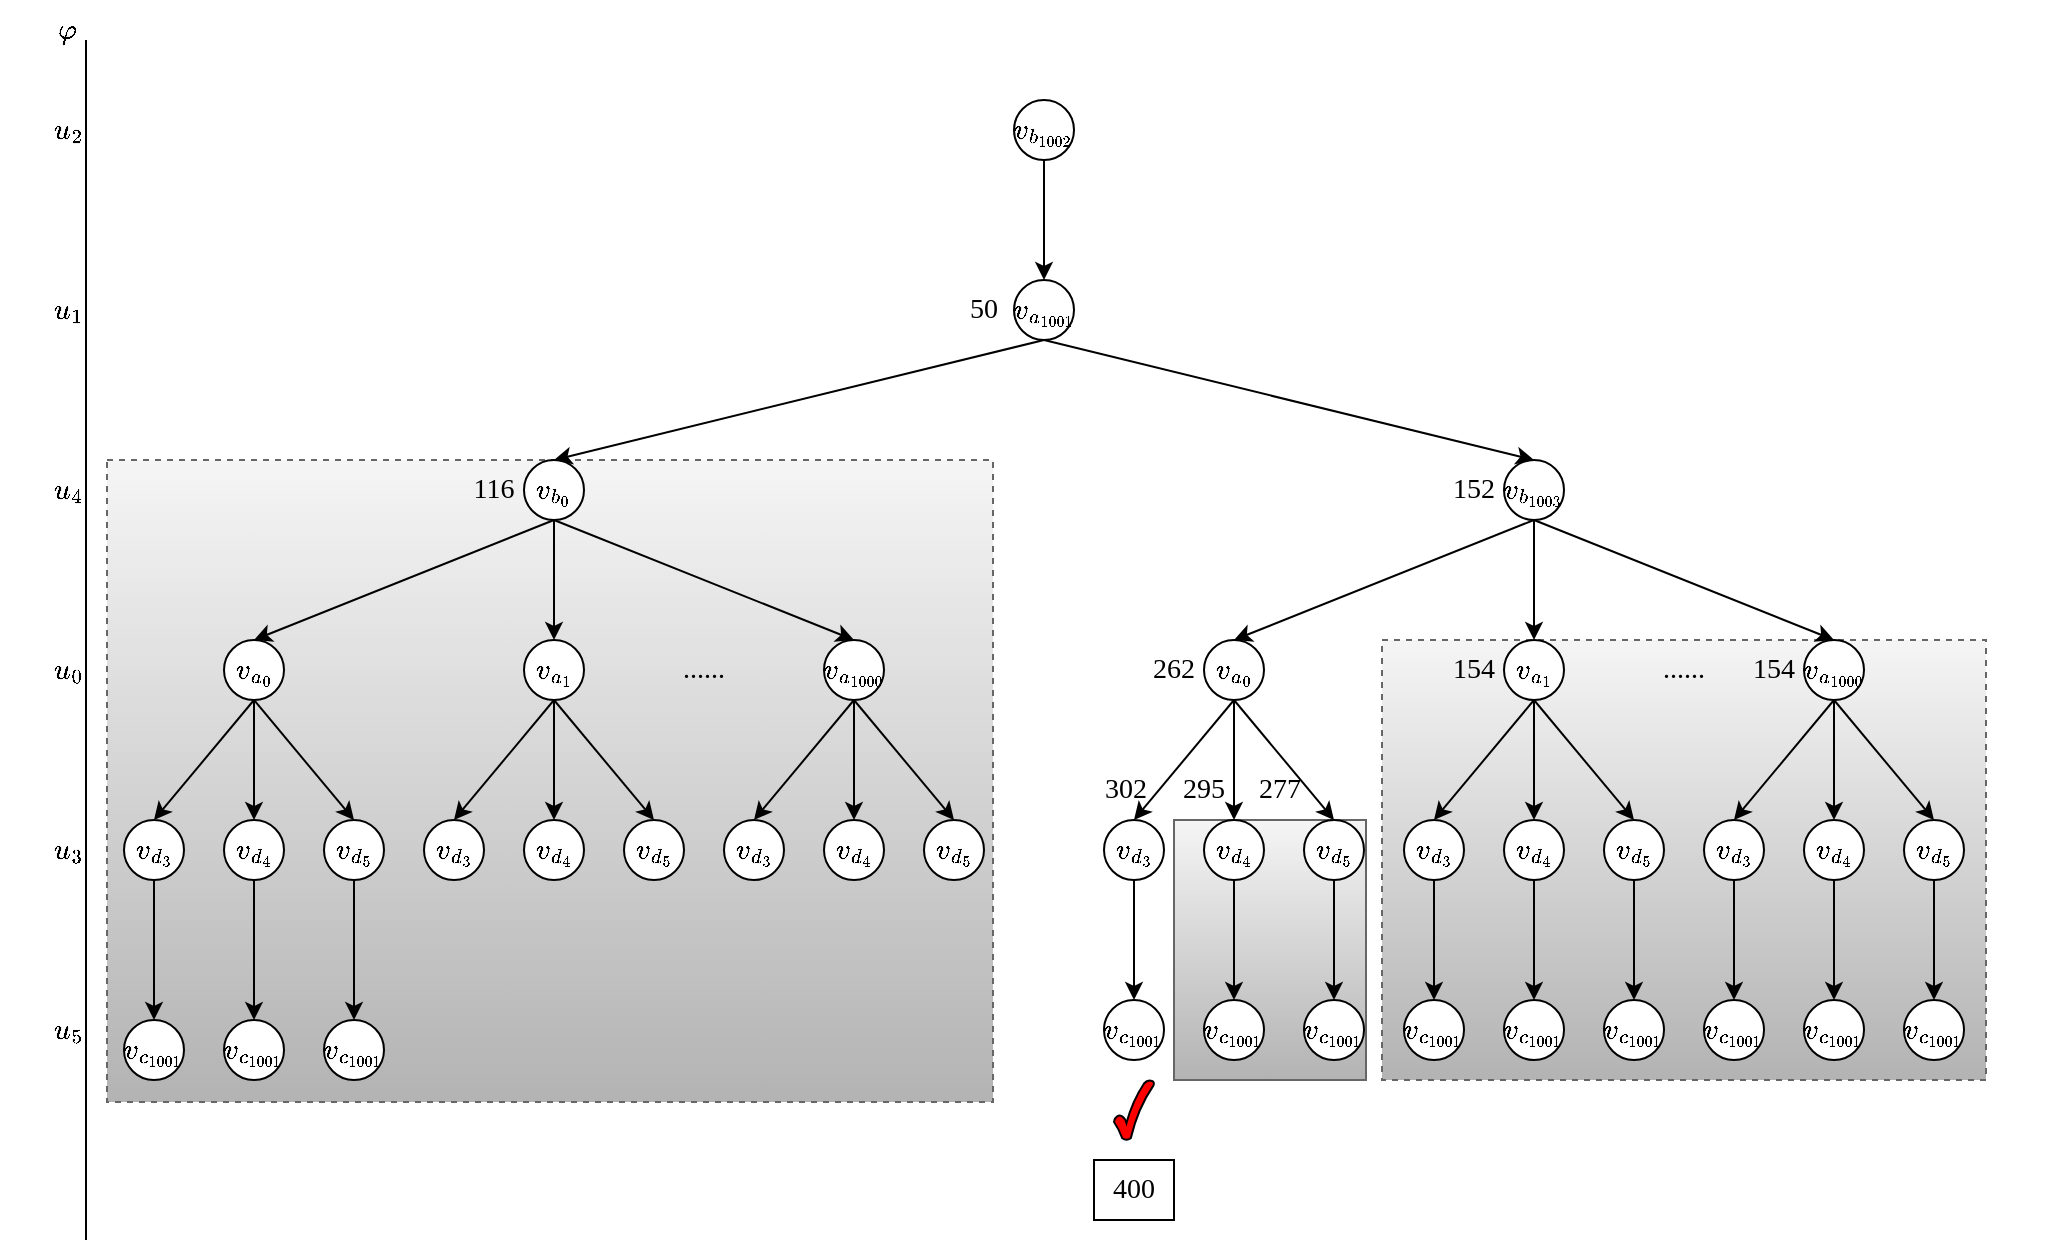 <mxfile version="22.0.8" type="github">
  <diagram name="第 1 页" id="nyxYOgfSc01XcUAoF-fX">
    <mxGraphModel dx="1434" dy="796" grid="1" gridSize="10" guides="1" tooltips="1" connect="1" arrows="1" fold="1" page="1" pageScale="1" pageWidth="1169" pageHeight="1654" math="1" shadow="0">
      <root>
        <mxCell id="0" />
        <mxCell id="1" parent="0" />
        <mxCell id="Z_uP93LeCC8FM1WrmhQd-248" value="" style="rounded=0;whiteSpace=wrap;html=1;fillColor=#f5f5f5;gradientColor=#b3b3b3;strokeColor=#666666;fontFamily=Times New Roman;fontSize=14;" parent="1" vertex="1">
          <mxGeometry x="584" y="1150" width="96" height="130" as="geometry" />
        </mxCell>
        <mxCell id="Z_uP93LeCC8FM1WrmhQd-246" value="" style="rounded=0;whiteSpace=wrap;html=1;fillColor=#f5f5f5;gradientColor=#b3b3b3;strokeColor=#666666;fontFamily=Times New Roman;fontSize=14;dashed=1;" parent="1" vertex="1">
          <mxGeometry x="50.5" y="970" width="443" height="321" as="geometry" />
        </mxCell>
        <mxCell id="Z_uP93LeCC8FM1WrmhQd-116" value="" style="rounded=0;whiteSpace=wrap;html=1;dashed=1;fillColor=#f5f5f5;strokeColor=#666666;gradientColor=#b3b3b3;fontFamily=Times New Roman;fontSize=14;" parent="1" vertex="1">
          <mxGeometry x="688" y="1060" width="302" height="220" as="geometry" />
        </mxCell>
        <mxCell id="Z_uP93LeCC8FM1WrmhQd-117" value="" style="endArrow=none;html=1;rounded=0;fontFamily=Times New Roman;fontSize=14;" parent="1" edge="1">
          <mxGeometry width="50" height="50" relative="1" as="geometry">
            <mxPoint x="40" y="1360" as="sourcePoint" />
            <mxPoint x="40" y="760" as="targetPoint" />
          </mxGeometry>
        </mxCell>
        <mxCell id="Z_uP93LeCC8FM1WrmhQd-118" value="$$\varphi$$" style="text;html=1;strokeColor=none;fillColor=none;align=center;verticalAlign=middle;whiteSpace=wrap;rounded=0;fontFamily=Times New Roman;fontSize=14;" parent="1" vertex="1">
          <mxGeometry x="1" y="740" width="60" height="30" as="geometry" />
        </mxCell>
        <mxCell id="Z_uP93LeCC8FM1WrmhQd-119" value="$$u_2$$" style="text;html=1;strokeColor=none;fillColor=none;align=center;verticalAlign=middle;whiteSpace=wrap;rounded=0;fontFamily=Times New Roman;fontSize=14;" parent="1" vertex="1">
          <mxGeometry x="1" y="790" width="60" height="30" as="geometry" />
        </mxCell>
        <mxCell id="Z_uP93LeCC8FM1WrmhQd-120" value="$$u_1$$" style="text;html=1;strokeColor=none;fillColor=none;align=center;verticalAlign=middle;whiteSpace=wrap;rounded=0;fontFamily=Times New Roman;fontSize=14;" parent="1" vertex="1">
          <mxGeometry x="1" y="880" width="60" height="30" as="geometry" />
        </mxCell>
        <mxCell id="Z_uP93LeCC8FM1WrmhQd-121" value="$$u_4$$" style="text;html=1;strokeColor=none;fillColor=none;align=center;verticalAlign=middle;whiteSpace=wrap;rounded=0;fontFamily=Times New Roman;fontSize=14;" parent="1" vertex="1">
          <mxGeometry x="1" y="970" width="60" height="30" as="geometry" />
        </mxCell>
        <mxCell id="Z_uP93LeCC8FM1WrmhQd-122" style="edgeStyle=none;shape=connector;rounded=0;orthogonalLoop=1;jettySize=auto;html=1;exitX=0.5;exitY=0;exitDx=0;exitDy=0;labelBackgroundColor=default;strokeColor=default;align=center;verticalAlign=middle;fontFamily=Times New Roman;fontSize=14;fontColor=default;endArrow=classic;" parent="1" edge="1">
          <mxGeometry relative="1" as="geometry">
            <mxPoint x="435.5" y="800" as="sourcePoint" />
            <mxPoint x="435.5" y="800" as="targetPoint" />
          </mxGeometry>
        </mxCell>
        <mxCell id="Z_uP93LeCC8FM1WrmhQd-123" style="edgeStyle=none;shape=connector;rounded=0;orthogonalLoop=1;jettySize=auto;html=1;exitX=0.5;exitY=1;exitDx=0;exitDy=0;entryX=0.5;entryY=0;entryDx=0;entryDy=0;labelBackgroundColor=default;strokeColor=default;align=center;verticalAlign=middle;fontFamily=Times New Roman;fontSize=14;fontColor=default;endArrow=classic;" parent="1" source="Z_uP93LeCC8FM1WrmhQd-124" target="Z_uP93LeCC8FM1WrmhQd-189" edge="1">
          <mxGeometry relative="1" as="geometry" />
        </mxCell>
        <mxCell id="Z_uP93LeCC8FM1WrmhQd-124" value="$$v_{b_{1002}}$$" style="ellipse;whiteSpace=wrap;html=1;aspect=fixed;fontFamily=Times New Roman;fontSize=14;fontColor=default;" parent="1" vertex="1">
          <mxGeometry x="504" y="790" width="30" height="30" as="geometry" />
        </mxCell>
        <mxCell id="Z_uP93LeCC8FM1WrmhQd-125" style="edgeStyle=none;shape=connector;rounded=0;orthogonalLoop=1;jettySize=auto;html=1;exitX=0.5;exitY=1;exitDx=0;exitDy=0;entryX=0.5;entryY=0;entryDx=0;entryDy=0;labelBackgroundColor=default;strokeColor=default;align=center;verticalAlign=middle;fontFamily=Times New Roman;fontSize=14;fontColor=default;endArrow=classic;" parent="1" source="Z_uP93LeCC8FM1WrmhQd-128" target="Z_uP93LeCC8FM1WrmhQd-132" edge="1">
          <mxGeometry relative="1" as="geometry" />
        </mxCell>
        <mxCell id="Z_uP93LeCC8FM1WrmhQd-126" style="edgeStyle=none;shape=connector;rounded=0;orthogonalLoop=1;jettySize=auto;html=1;exitX=0.5;exitY=1;exitDx=0;exitDy=0;labelBackgroundColor=default;strokeColor=default;align=center;verticalAlign=middle;fontFamily=Times New Roman;fontSize=14;fontColor=default;endArrow=classic;" parent="1" source="Z_uP93LeCC8FM1WrmhQd-128" target="Z_uP93LeCC8FM1WrmhQd-136" edge="1">
          <mxGeometry relative="1" as="geometry" />
        </mxCell>
        <mxCell id="Z_uP93LeCC8FM1WrmhQd-127" style="edgeStyle=none;shape=connector;rounded=0;orthogonalLoop=1;jettySize=auto;html=1;exitX=0.5;exitY=1;exitDx=0;exitDy=0;entryX=0.5;entryY=0;entryDx=0;entryDy=0;labelBackgroundColor=default;strokeColor=default;align=center;verticalAlign=middle;fontFamily=Times New Roman;fontSize=14;fontColor=default;endArrow=classic;" parent="1" source="Z_uP93LeCC8FM1WrmhQd-128" target="Z_uP93LeCC8FM1WrmhQd-170" edge="1">
          <mxGeometry relative="1" as="geometry" />
        </mxCell>
        <mxCell id="Z_uP93LeCC8FM1WrmhQd-128" value="$$v_{b_{0}}$$" style="ellipse;whiteSpace=wrap;html=1;aspect=fixed;fontFamily=Times New Roman;fontSize=14;fontColor=default;" parent="1" vertex="1">
          <mxGeometry x="259" y="970" width="30" height="30" as="geometry" />
        </mxCell>
        <mxCell id="Z_uP93LeCC8FM1WrmhQd-129" style="edgeStyle=none;shape=connector;rounded=0;orthogonalLoop=1;jettySize=auto;html=1;exitX=0.5;exitY=1;exitDx=0;exitDy=0;entryX=0.5;entryY=0;entryDx=0;entryDy=0;labelBackgroundColor=default;strokeColor=default;align=center;verticalAlign=middle;fontFamily=Times New Roman;fontSize=14;fontColor=default;endArrow=classic;" parent="1" source="Z_uP93LeCC8FM1WrmhQd-132" target="Z_uP93LeCC8FM1WrmhQd-138" edge="1">
          <mxGeometry relative="1" as="geometry" />
        </mxCell>
        <mxCell id="Z_uP93LeCC8FM1WrmhQd-130" style="edgeStyle=none;shape=connector;rounded=0;orthogonalLoop=1;jettySize=auto;html=1;exitX=0.5;exitY=1;exitDx=0;exitDy=0;entryX=0.5;entryY=0;entryDx=0;entryDy=0;labelBackgroundColor=default;strokeColor=default;align=center;verticalAlign=middle;fontFamily=Times New Roman;fontSize=14;fontColor=default;endArrow=classic;" parent="1" source="Z_uP93LeCC8FM1WrmhQd-132" target="Z_uP93LeCC8FM1WrmhQd-140" edge="1">
          <mxGeometry relative="1" as="geometry" />
        </mxCell>
        <mxCell id="Z_uP93LeCC8FM1WrmhQd-131" style="edgeStyle=none;shape=connector;rounded=0;orthogonalLoop=1;jettySize=auto;html=1;exitX=0.5;exitY=1;exitDx=0;exitDy=0;entryX=0.5;entryY=0;entryDx=0;entryDy=0;labelBackgroundColor=default;strokeColor=default;align=center;verticalAlign=middle;fontFamily=Times New Roman;fontSize=14;fontColor=default;endArrow=classic;" parent="1" source="Z_uP93LeCC8FM1WrmhQd-132" target="Z_uP93LeCC8FM1WrmhQd-142" edge="1">
          <mxGeometry relative="1" as="geometry" />
        </mxCell>
        <mxCell id="Z_uP93LeCC8FM1WrmhQd-132" value="$$v_{a_{0}}$$" style="ellipse;whiteSpace=wrap;html=1;aspect=fixed;fontFamily=Times New Roman;fontSize=14;fontColor=default;" parent="1" vertex="1">
          <mxGeometry x="109" y="1060" width="30" height="30" as="geometry" />
        </mxCell>
        <mxCell id="Z_uP93LeCC8FM1WrmhQd-133" style="edgeStyle=none;shape=connector;rounded=0;orthogonalLoop=1;jettySize=auto;html=1;exitX=0.5;exitY=1;exitDx=0;exitDy=0;entryX=0.5;entryY=0;entryDx=0;entryDy=0;labelBackgroundColor=default;strokeColor=default;align=center;verticalAlign=middle;fontFamily=Times New Roman;fontSize=14;fontColor=default;endArrow=classic;" parent="1" source="Z_uP93LeCC8FM1WrmhQd-136" target="Z_uP93LeCC8FM1WrmhQd-143" edge="1">
          <mxGeometry relative="1" as="geometry" />
        </mxCell>
        <mxCell id="Z_uP93LeCC8FM1WrmhQd-134" style="edgeStyle=none;shape=connector;rounded=0;orthogonalLoop=1;jettySize=auto;html=1;exitX=0.5;exitY=1;exitDx=0;exitDy=0;entryX=0.5;entryY=0;entryDx=0;entryDy=0;labelBackgroundColor=default;strokeColor=default;align=center;verticalAlign=middle;fontFamily=Times New Roman;fontSize=14;fontColor=default;endArrow=classic;" parent="1" source="Z_uP93LeCC8FM1WrmhQd-136" target="Z_uP93LeCC8FM1WrmhQd-144" edge="1">
          <mxGeometry relative="1" as="geometry" />
        </mxCell>
        <mxCell id="Z_uP93LeCC8FM1WrmhQd-135" style="edgeStyle=none;shape=connector;rounded=0;orthogonalLoop=1;jettySize=auto;html=1;exitX=0.5;exitY=1;exitDx=0;exitDy=0;entryX=0.5;entryY=0;entryDx=0;entryDy=0;labelBackgroundColor=default;strokeColor=default;align=center;verticalAlign=middle;fontFamily=Times New Roman;fontSize=14;fontColor=default;endArrow=classic;" parent="1" source="Z_uP93LeCC8FM1WrmhQd-136" target="Z_uP93LeCC8FM1WrmhQd-145" edge="1">
          <mxGeometry relative="1" as="geometry" />
        </mxCell>
        <mxCell id="Z_uP93LeCC8FM1WrmhQd-136" value="$$v_{a_{1}}$$" style="ellipse;whiteSpace=wrap;html=1;aspect=fixed;fontFamily=Times New Roman;fontSize=14;fontColor=default;" parent="1" vertex="1">
          <mxGeometry x="259" y="1060" width="30" height="30" as="geometry" />
        </mxCell>
        <mxCell id="Z_uP93LeCC8FM1WrmhQd-137" style="edgeStyle=orthogonalEdgeStyle;rounded=0;orthogonalLoop=1;jettySize=auto;html=1;exitX=0.5;exitY=1;exitDx=0;exitDy=0;entryX=0.5;entryY=0;entryDx=0;entryDy=0;fontFamily=Times New Roman;fontSize=14;" parent="1" source="Z_uP93LeCC8FM1WrmhQd-138" target="Z_uP93LeCC8FM1WrmhQd-234" edge="1">
          <mxGeometry relative="1" as="geometry" />
        </mxCell>
        <mxCell id="Z_uP93LeCC8FM1WrmhQd-138" value="$$v_{d_{3}}$$" style="ellipse;whiteSpace=wrap;html=1;aspect=fixed;fontFamily=Times New Roman;fontSize=14;fontColor=default;" parent="1" vertex="1">
          <mxGeometry x="59" y="1150" width="30" height="30" as="geometry" />
        </mxCell>
        <mxCell id="Z_uP93LeCC8FM1WrmhQd-139" style="edgeStyle=orthogonalEdgeStyle;rounded=0;orthogonalLoop=1;jettySize=auto;html=1;exitX=0.5;exitY=1;exitDx=0;exitDy=0;entryX=0.5;entryY=0;entryDx=0;entryDy=0;fontFamily=Times New Roman;fontSize=14;" parent="1" source="Z_uP93LeCC8FM1WrmhQd-140" target="Z_uP93LeCC8FM1WrmhQd-235" edge="1">
          <mxGeometry relative="1" as="geometry" />
        </mxCell>
        <mxCell id="Z_uP93LeCC8FM1WrmhQd-140" value="$$v_{d_{4}}$$" style="ellipse;whiteSpace=wrap;html=1;aspect=fixed;fontFamily=Times New Roman;fontSize=14;fontColor=default;" parent="1" vertex="1">
          <mxGeometry x="109" y="1150" width="30" height="30" as="geometry" />
        </mxCell>
        <mxCell id="Z_uP93LeCC8FM1WrmhQd-141" style="edgeStyle=orthogonalEdgeStyle;rounded=0;orthogonalLoop=1;jettySize=auto;html=1;exitX=0.5;exitY=1;exitDx=0;exitDy=0;entryX=0.5;entryY=0;entryDx=0;entryDy=0;fontFamily=Times New Roman;fontSize=14;" parent="1" source="Z_uP93LeCC8FM1WrmhQd-142" target="Z_uP93LeCC8FM1WrmhQd-236" edge="1">
          <mxGeometry relative="1" as="geometry" />
        </mxCell>
        <mxCell id="Z_uP93LeCC8FM1WrmhQd-142" value="$$v_{d_{5}}$$" style="ellipse;whiteSpace=wrap;html=1;aspect=fixed;fontFamily=Times New Roman;fontSize=14;fontColor=default;" parent="1" vertex="1">
          <mxGeometry x="159" y="1150" width="30" height="30" as="geometry" />
        </mxCell>
        <mxCell id="Z_uP93LeCC8FM1WrmhQd-143" value="$$v_{d_{3}}$$" style="ellipse;whiteSpace=wrap;html=1;aspect=fixed;fontFamily=Times New Roman;fontSize=14;fontColor=default;" parent="1" vertex="1">
          <mxGeometry x="209" y="1150" width="30" height="30" as="geometry" />
        </mxCell>
        <mxCell id="Z_uP93LeCC8FM1WrmhQd-144" value="$$v_{d_{4}}$$" style="ellipse;whiteSpace=wrap;html=1;aspect=fixed;fontFamily=Times New Roman;fontSize=14;fontColor=default;" parent="1" vertex="1">
          <mxGeometry x="259" y="1150" width="30" height="30" as="geometry" />
        </mxCell>
        <mxCell id="Z_uP93LeCC8FM1WrmhQd-145" value="$$v_{d_{5}}$$" style="ellipse;whiteSpace=wrap;html=1;aspect=fixed;fontFamily=Times New Roman;fontSize=14;fontColor=default;" parent="1" vertex="1">
          <mxGeometry x="309" y="1150" width="30" height="30" as="geometry" />
        </mxCell>
        <mxCell id="Z_uP93LeCC8FM1WrmhQd-146" value="$$v_{d_{3}}$$" style="ellipse;whiteSpace=wrap;html=1;aspect=fixed;fontFamily=Times New Roman;fontSize=14;fontColor=default;" parent="1" vertex="1">
          <mxGeometry x="359" y="1150" width="30" height="30" as="geometry" />
        </mxCell>
        <mxCell id="Z_uP93LeCC8FM1WrmhQd-147" value="$$v_{d_{4}}$$" style="ellipse;whiteSpace=wrap;html=1;aspect=fixed;fontFamily=Times New Roman;fontSize=14;fontColor=default;" parent="1" vertex="1">
          <mxGeometry x="409" y="1150" width="30" height="30" as="geometry" />
        </mxCell>
        <mxCell id="Z_uP93LeCC8FM1WrmhQd-148" value="$$v_{d_{5}}$$" style="ellipse;whiteSpace=wrap;html=1;aspect=fixed;fontFamily=Times New Roman;fontSize=14;fontColor=default;" parent="1" vertex="1">
          <mxGeometry x="459" y="1150" width="30" height="30" as="geometry" />
        </mxCell>
        <mxCell id="Z_uP93LeCC8FM1WrmhQd-149" style="edgeStyle=none;shape=connector;rounded=0;orthogonalLoop=1;jettySize=auto;html=1;exitX=0.5;exitY=1;exitDx=0;exitDy=0;entryX=0.5;entryY=0;entryDx=0;entryDy=0;labelBackgroundColor=default;strokeColor=default;align=center;verticalAlign=middle;fontFamily=Times New Roman;fontSize=14;fontColor=default;endArrow=classic;" parent="1" source="Z_uP93LeCC8FM1WrmhQd-150" target="Z_uP93LeCC8FM1WrmhQd-190" edge="1">
          <mxGeometry relative="1" as="geometry" />
        </mxCell>
        <mxCell id="Z_uP93LeCC8FM1WrmhQd-150" value="$$v_{d_{3}}$$" style="ellipse;whiteSpace=wrap;html=1;aspect=fixed;fontFamily=Times New Roman;fontSize=14;fontColor=default;" parent="1" vertex="1">
          <mxGeometry x="549" y="1150" width="30" height="30" as="geometry" />
        </mxCell>
        <mxCell id="Z_uP93LeCC8FM1WrmhQd-151" style="edgeStyle=none;shape=connector;rounded=0;orthogonalLoop=1;jettySize=auto;html=1;exitX=0.5;exitY=1;exitDx=0;exitDy=0;entryX=0.5;entryY=0;entryDx=0;entryDy=0;labelBackgroundColor=default;strokeColor=default;align=center;verticalAlign=middle;fontFamily=Times New Roman;fontSize=14;fontColor=default;endArrow=classic;" parent="1" source="Z_uP93LeCC8FM1WrmhQd-152" target="Z_uP93LeCC8FM1WrmhQd-191" edge="1">
          <mxGeometry relative="1" as="geometry" />
        </mxCell>
        <mxCell id="Z_uP93LeCC8FM1WrmhQd-152" value="$$v_{d_{4}}$$" style="ellipse;whiteSpace=wrap;html=1;aspect=fixed;fontFamily=Times New Roman;fontSize=14;fontColor=default;" parent="1" vertex="1">
          <mxGeometry x="599" y="1150" width="30" height="30" as="geometry" />
        </mxCell>
        <mxCell id="Z_uP93LeCC8FM1WrmhQd-153" style="edgeStyle=none;shape=connector;rounded=0;orthogonalLoop=1;jettySize=auto;html=1;exitX=0.5;exitY=1;exitDx=0;exitDy=0;entryX=0.5;entryY=0;entryDx=0;entryDy=0;labelBackgroundColor=default;strokeColor=default;align=center;verticalAlign=middle;fontFamily=Times New Roman;fontSize=14;fontColor=default;endArrow=classic;" parent="1" source="Z_uP93LeCC8FM1WrmhQd-154" target="Z_uP93LeCC8FM1WrmhQd-192" edge="1">
          <mxGeometry relative="1" as="geometry" />
        </mxCell>
        <mxCell id="Z_uP93LeCC8FM1WrmhQd-154" value="$$v_{d_{5}}$$" style="ellipse;whiteSpace=wrap;html=1;aspect=fixed;fontFamily=Times New Roman;fontSize=14;fontColor=default;" parent="1" vertex="1">
          <mxGeometry x="649" y="1150" width="30" height="30" as="geometry" />
        </mxCell>
        <mxCell id="Z_uP93LeCC8FM1WrmhQd-155" style="edgeStyle=none;shape=connector;rounded=0;orthogonalLoop=1;jettySize=auto;html=1;exitX=0.5;exitY=1;exitDx=0;exitDy=0;entryX=0.5;entryY=0;entryDx=0;entryDy=0;labelBackgroundColor=default;strokeColor=default;align=center;verticalAlign=middle;fontFamily=Times New Roman;fontSize=14;fontColor=default;endArrow=classic;" parent="1" source="Z_uP93LeCC8FM1WrmhQd-156" target="Z_uP93LeCC8FM1WrmhQd-193" edge="1">
          <mxGeometry relative="1" as="geometry" />
        </mxCell>
        <mxCell id="Z_uP93LeCC8FM1WrmhQd-156" value="$$v_{d_{3}}$$" style="ellipse;whiteSpace=wrap;html=1;aspect=fixed;fontFamily=Times New Roman;fontSize=14;fontColor=default;" parent="1" vertex="1">
          <mxGeometry x="699" y="1150" width="30" height="30" as="geometry" />
        </mxCell>
        <mxCell id="Z_uP93LeCC8FM1WrmhQd-157" style="edgeStyle=none;shape=connector;rounded=0;orthogonalLoop=1;jettySize=auto;html=1;exitX=0.5;exitY=1;exitDx=0;exitDy=0;entryX=0.5;entryY=0;entryDx=0;entryDy=0;labelBackgroundColor=default;strokeColor=default;align=center;verticalAlign=middle;fontFamily=Times New Roman;fontSize=14;fontColor=default;endArrow=classic;" parent="1" source="Z_uP93LeCC8FM1WrmhQd-158" target="Z_uP93LeCC8FM1WrmhQd-194" edge="1">
          <mxGeometry relative="1" as="geometry" />
        </mxCell>
        <mxCell id="Z_uP93LeCC8FM1WrmhQd-158" value="$$v_{d_{4}}$$" style="ellipse;whiteSpace=wrap;html=1;aspect=fixed;fontFamily=Times New Roman;fontSize=14;fontColor=default;" parent="1" vertex="1">
          <mxGeometry x="749" y="1150" width="30" height="30" as="geometry" />
        </mxCell>
        <mxCell id="Z_uP93LeCC8FM1WrmhQd-159" style="edgeStyle=none;shape=connector;rounded=0;orthogonalLoop=1;jettySize=auto;html=1;exitX=0.5;exitY=1;exitDx=0;exitDy=0;entryX=0.5;entryY=0;entryDx=0;entryDy=0;labelBackgroundColor=default;strokeColor=default;align=center;verticalAlign=middle;fontFamily=Times New Roman;fontSize=14;fontColor=default;endArrow=classic;" parent="1" source="Z_uP93LeCC8FM1WrmhQd-160" target="Z_uP93LeCC8FM1WrmhQd-195" edge="1">
          <mxGeometry relative="1" as="geometry" />
        </mxCell>
        <mxCell id="Z_uP93LeCC8FM1WrmhQd-160" value="$$v_{d_{5}}$$" style="ellipse;whiteSpace=wrap;html=1;aspect=fixed;fontFamily=Times New Roman;fontSize=14;fontColor=default;" parent="1" vertex="1">
          <mxGeometry x="799" y="1150" width="30" height="30" as="geometry" />
        </mxCell>
        <mxCell id="Z_uP93LeCC8FM1WrmhQd-161" style="edgeStyle=none;shape=connector;rounded=0;orthogonalLoop=1;jettySize=auto;html=1;exitX=0.5;exitY=1;exitDx=0;exitDy=0;entryX=0.5;entryY=0;entryDx=0;entryDy=0;labelBackgroundColor=default;strokeColor=default;align=center;verticalAlign=middle;fontFamily=Times New Roman;fontSize=14;fontColor=default;endArrow=classic;" parent="1" source="Z_uP93LeCC8FM1WrmhQd-162" target="Z_uP93LeCC8FM1WrmhQd-196" edge="1">
          <mxGeometry relative="1" as="geometry" />
        </mxCell>
        <mxCell id="Z_uP93LeCC8FM1WrmhQd-162" value="$$v_{d_{3}}$$" style="ellipse;whiteSpace=wrap;html=1;aspect=fixed;fontFamily=Times New Roman;fontSize=14;fontColor=default;" parent="1" vertex="1">
          <mxGeometry x="849" y="1150" width="30" height="30" as="geometry" />
        </mxCell>
        <mxCell id="Z_uP93LeCC8FM1WrmhQd-163" style="edgeStyle=none;shape=connector;rounded=0;orthogonalLoop=1;jettySize=auto;html=1;exitX=0.5;exitY=1;exitDx=0;exitDy=0;entryX=0.5;entryY=0;entryDx=0;entryDy=0;labelBackgroundColor=default;strokeColor=default;align=center;verticalAlign=middle;fontFamily=Times New Roman;fontSize=14;fontColor=default;endArrow=classic;" parent="1" source="Z_uP93LeCC8FM1WrmhQd-164" target="Z_uP93LeCC8FM1WrmhQd-197" edge="1">
          <mxGeometry relative="1" as="geometry" />
        </mxCell>
        <mxCell id="Z_uP93LeCC8FM1WrmhQd-164" value="$$v_{d_{4}}$$" style="ellipse;whiteSpace=wrap;html=1;aspect=fixed;fontFamily=Times New Roman;fontSize=14;fontColor=default;" parent="1" vertex="1">
          <mxGeometry x="899" y="1150" width="30" height="30" as="geometry" />
        </mxCell>
        <mxCell id="Z_uP93LeCC8FM1WrmhQd-165" style="edgeStyle=none;shape=connector;rounded=0;orthogonalLoop=1;jettySize=auto;html=1;exitX=0.5;exitY=1;exitDx=0;exitDy=0;entryX=0.5;entryY=0;entryDx=0;entryDy=0;labelBackgroundColor=default;strokeColor=default;align=center;verticalAlign=middle;fontFamily=Times New Roman;fontSize=14;fontColor=default;endArrow=classic;" parent="1" source="Z_uP93LeCC8FM1WrmhQd-166" target="Z_uP93LeCC8FM1WrmhQd-198" edge="1">
          <mxGeometry relative="1" as="geometry" />
        </mxCell>
        <mxCell id="Z_uP93LeCC8FM1WrmhQd-166" value="$$v_{d_{5}}$$" style="ellipse;whiteSpace=wrap;html=1;aspect=fixed;fontFamily=Times New Roman;fontSize=14;fontColor=default;" parent="1" vertex="1">
          <mxGeometry x="949" y="1150" width="30" height="30" as="geometry" />
        </mxCell>
        <mxCell id="Z_uP93LeCC8FM1WrmhQd-167" style="edgeStyle=none;shape=connector;rounded=0;orthogonalLoop=1;jettySize=auto;html=1;exitX=0.5;exitY=1;exitDx=0;exitDy=0;entryX=0.5;entryY=0;entryDx=0;entryDy=0;labelBackgroundColor=default;strokeColor=default;align=center;verticalAlign=middle;fontFamily=Times New Roman;fontSize=14;fontColor=default;endArrow=classic;" parent="1" source="Z_uP93LeCC8FM1WrmhQd-170" target="Z_uP93LeCC8FM1WrmhQd-146" edge="1">
          <mxGeometry relative="1" as="geometry" />
        </mxCell>
        <mxCell id="Z_uP93LeCC8FM1WrmhQd-168" style="edgeStyle=none;shape=connector;rounded=0;orthogonalLoop=1;jettySize=auto;html=1;exitX=0.5;exitY=1;exitDx=0;exitDy=0;entryX=0.5;entryY=0;entryDx=0;entryDy=0;labelBackgroundColor=default;strokeColor=default;align=center;verticalAlign=middle;fontFamily=Times New Roman;fontSize=14;fontColor=default;endArrow=classic;" parent="1" source="Z_uP93LeCC8FM1WrmhQd-170" target="Z_uP93LeCC8FM1WrmhQd-147" edge="1">
          <mxGeometry relative="1" as="geometry" />
        </mxCell>
        <mxCell id="Z_uP93LeCC8FM1WrmhQd-169" style="edgeStyle=none;shape=connector;rounded=0;orthogonalLoop=1;jettySize=auto;html=1;exitX=0.5;exitY=1;exitDx=0;exitDy=0;entryX=0.5;entryY=0;entryDx=0;entryDy=0;labelBackgroundColor=default;strokeColor=default;align=center;verticalAlign=middle;fontFamily=Times New Roman;fontSize=14;fontColor=default;endArrow=classic;" parent="1" source="Z_uP93LeCC8FM1WrmhQd-170" target="Z_uP93LeCC8FM1WrmhQd-148" edge="1">
          <mxGeometry relative="1" as="geometry" />
        </mxCell>
        <mxCell id="Z_uP93LeCC8FM1WrmhQd-170" value="$$v_{a_{1000}}$$" style="ellipse;whiteSpace=wrap;html=1;aspect=fixed;fontFamily=Times New Roman;fontSize=14;fontColor=default;" parent="1" vertex="1">
          <mxGeometry x="409" y="1060" width="30" height="30" as="geometry" />
        </mxCell>
        <mxCell id="Z_uP93LeCC8FM1WrmhQd-171" style="edgeStyle=none;shape=connector;rounded=0;orthogonalLoop=1;jettySize=auto;html=1;exitX=0.5;exitY=1;exitDx=0;exitDy=0;entryX=0.5;entryY=0;entryDx=0;entryDy=0;labelBackgroundColor=default;strokeColor=default;align=center;verticalAlign=middle;fontFamily=Times New Roman;fontSize=14;fontColor=default;endArrow=classic;" parent="1" source="Z_uP93LeCC8FM1WrmhQd-174" target="Z_uP93LeCC8FM1WrmhQd-150" edge="1">
          <mxGeometry relative="1" as="geometry" />
        </mxCell>
        <mxCell id="Z_uP93LeCC8FM1WrmhQd-172" style="edgeStyle=none;shape=connector;rounded=0;orthogonalLoop=1;jettySize=auto;html=1;exitX=0.5;exitY=1;exitDx=0;exitDy=0;entryX=0.5;entryY=0;entryDx=0;entryDy=0;labelBackgroundColor=default;strokeColor=default;align=center;verticalAlign=middle;fontFamily=Times New Roman;fontSize=14;fontColor=default;endArrow=classic;" parent="1" source="Z_uP93LeCC8FM1WrmhQd-174" target="Z_uP93LeCC8FM1WrmhQd-152" edge="1">
          <mxGeometry relative="1" as="geometry" />
        </mxCell>
        <mxCell id="Z_uP93LeCC8FM1WrmhQd-173" style="edgeStyle=none;shape=connector;rounded=0;orthogonalLoop=1;jettySize=auto;html=1;exitX=0.5;exitY=1;exitDx=0;exitDy=0;entryX=0.5;entryY=0;entryDx=0;entryDy=0;labelBackgroundColor=default;strokeColor=default;align=center;verticalAlign=middle;fontFamily=Times New Roman;fontSize=14;fontColor=default;endArrow=classic;" parent="1" source="Z_uP93LeCC8FM1WrmhQd-174" target="Z_uP93LeCC8FM1WrmhQd-154" edge="1">
          <mxGeometry relative="1" as="geometry" />
        </mxCell>
        <mxCell id="Z_uP93LeCC8FM1WrmhQd-174" value="$$v_{a_{0}}$$" style="ellipse;whiteSpace=wrap;html=1;aspect=fixed;fontFamily=Times New Roman;fontSize=14;fontColor=default;" parent="1" vertex="1">
          <mxGeometry x="599" y="1060" width="30" height="30" as="geometry" />
        </mxCell>
        <mxCell id="Z_uP93LeCC8FM1WrmhQd-175" style="edgeStyle=none;shape=connector;rounded=0;orthogonalLoop=1;jettySize=auto;html=1;exitX=0.5;exitY=1;exitDx=0;exitDy=0;entryX=0.5;entryY=0;entryDx=0;entryDy=0;labelBackgroundColor=default;strokeColor=default;align=center;verticalAlign=middle;fontFamily=Times New Roman;fontSize=14;fontColor=default;endArrow=classic;" parent="1" source="Z_uP93LeCC8FM1WrmhQd-178" target="Z_uP93LeCC8FM1WrmhQd-156" edge="1">
          <mxGeometry relative="1" as="geometry" />
        </mxCell>
        <mxCell id="Z_uP93LeCC8FM1WrmhQd-176" style="edgeStyle=none;shape=connector;rounded=0;orthogonalLoop=1;jettySize=auto;html=1;exitX=0.5;exitY=1;exitDx=0;exitDy=0;entryX=0.5;entryY=0;entryDx=0;entryDy=0;labelBackgroundColor=default;strokeColor=default;align=center;verticalAlign=middle;fontFamily=Times New Roman;fontSize=14;fontColor=default;endArrow=classic;" parent="1" source="Z_uP93LeCC8FM1WrmhQd-178" target="Z_uP93LeCC8FM1WrmhQd-158" edge="1">
          <mxGeometry relative="1" as="geometry" />
        </mxCell>
        <mxCell id="Z_uP93LeCC8FM1WrmhQd-177" style="edgeStyle=none;shape=connector;rounded=0;orthogonalLoop=1;jettySize=auto;html=1;exitX=0.5;exitY=1;exitDx=0;exitDy=0;entryX=0.5;entryY=0;entryDx=0;entryDy=0;labelBackgroundColor=default;strokeColor=default;align=center;verticalAlign=middle;fontFamily=Times New Roman;fontSize=14;fontColor=default;endArrow=classic;" parent="1" source="Z_uP93LeCC8FM1WrmhQd-178" target="Z_uP93LeCC8FM1WrmhQd-160" edge="1">
          <mxGeometry relative="1" as="geometry" />
        </mxCell>
        <mxCell id="Z_uP93LeCC8FM1WrmhQd-178" value="$$v_{a_{1}}$$" style="ellipse;whiteSpace=wrap;html=1;aspect=fixed;fontFamily=Times New Roman;fontSize=14;fontColor=default;" parent="1" vertex="1">
          <mxGeometry x="749" y="1060" width="30" height="30" as="geometry" />
        </mxCell>
        <mxCell id="Z_uP93LeCC8FM1WrmhQd-179" style="edgeStyle=none;shape=connector;rounded=0;orthogonalLoop=1;jettySize=auto;html=1;exitX=0.5;exitY=1;exitDx=0;exitDy=0;entryX=0.5;entryY=0;entryDx=0;entryDy=0;labelBackgroundColor=default;strokeColor=default;align=center;verticalAlign=middle;fontFamily=Times New Roman;fontSize=14;fontColor=default;endArrow=classic;" parent="1" source="Z_uP93LeCC8FM1WrmhQd-182" target="Z_uP93LeCC8FM1WrmhQd-162" edge="1">
          <mxGeometry relative="1" as="geometry" />
        </mxCell>
        <mxCell id="Z_uP93LeCC8FM1WrmhQd-180" style="edgeStyle=none;shape=connector;rounded=0;orthogonalLoop=1;jettySize=auto;html=1;exitX=0.5;exitY=1;exitDx=0;exitDy=0;entryX=0.5;entryY=0;entryDx=0;entryDy=0;labelBackgroundColor=default;strokeColor=default;align=center;verticalAlign=middle;fontFamily=Times New Roman;fontSize=14;fontColor=default;endArrow=classic;" parent="1" source="Z_uP93LeCC8FM1WrmhQd-182" target="Z_uP93LeCC8FM1WrmhQd-164" edge="1">
          <mxGeometry relative="1" as="geometry" />
        </mxCell>
        <mxCell id="Z_uP93LeCC8FM1WrmhQd-181" style="edgeStyle=none;shape=connector;rounded=0;orthogonalLoop=1;jettySize=auto;html=1;exitX=0.5;exitY=1;exitDx=0;exitDy=0;entryX=0.5;entryY=0;entryDx=0;entryDy=0;labelBackgroundColor=default;strokeColor=default;align=center;verticalAlign=middle;fontFamily=Times New Roman;fontSize=14;fontColor=default;endArrow=classic;" parent="1" source="Z_uP93LeCC8FM1WrmhQd-182" target="Z_uP93LeCC8FM1WrmhQd-166" edge="1">
          <mxGeometry relative="1" as="geometry" />
        </mxCell>
        <mxCell id="Z_uP93LeCC8FM1WrmhQd-182" value="$$v_{a_{1000}}$$" style="ellipse;whiteSpace=wrap;html=1;aspect=fixed;fontFamily=Times New Roman;fontSize=14;fontColor=default;" parent="1" vertex="1">
          <mxGeometry x="899" y="1060" width="30" height="30" as="geometry" />
        </mxCell>
        <mxCell id="Z_uP93LeCC8FM1WrmhQd-183" style="edgeStyle=none;shape=connector;rounded=0;orthogonalLoop=1;jettySize=auto;html=1;exitX=1;exitY=0.5;exitDx=0;exitDy=0;entryX=0.5;entryY=0;entryDx=0;entryDy=0;labelBackgroundColor=default;strokeColor=default;align=center;verticalAlign=middle;fontFamily=Times New Roman;fontSize=14;fontColor=default;endArrow=classic;" parent="1" source="Z_uP93LeCC8FM1WrmhQd-186" target="Z_uP93LeCC8FM1WrmhQd-174" edge="1">
          <mxGeometry relative="1" as="geometry" />
        </mxCell>
        <mxCell id="Z_uP93LeCC8FM1WrmhQd-184" style="edgeStyle=none;shape=connector;rounded=0;orthogonalLoop=1;jettySize=auto;html=1;exitX=1;exitY=0.5;exitDx=0;exitDy=0;entryX=0.5;entryY=0;entryDx=0;entryDy=0;labelBackgroundColor=default;strokeColor=default;align=center;verticalAlign=middle;fontFamily=Times New Roman;fontSize=14;fontColor=default;endArrow=classic;" parent="1" source="Z_uP93LeCC8FM1WrmhQd-186" target="Z_uP93LeCC8FM1WrmhQd-178" edge="1">
          <mxGeometry relative="1" as="geometry" />
        </mxCell>
        <mxCell id="Z_uP93LeCC8FM1WrmhQd-185" style="edgeStyle=none;shape=connector;rounded=0;orthogonalLoop=1;jettySize=auto;html=1;exitX=1;exitY=0.5;exitDx=0;exitDy=0;entryX=0.5;entryY=0;entryDx=0;entryDy=0;labelBackgroundColor=default;strokeColor=default;align=center;verticalAlign=middle;fontFamily=Times New Roman;fontSize=14;fontColor=default;endArrow=classic;" parent="1" source="Z_uP93LeCC8FM1WrmhQd-186" target="Z_uP93LeCC8FM1WrmhQd-182" edge="1">
          <mxGeometry relative="1" as="geometry" />
        </mxCell>
        <mxCell id="Z_uP93LeCC8FM1WrmhQd-186" value="$$v_{b_{1003}}$$" style="ellipse;whiteSpace=wrap;html=1;aspect=fixed;fontFamily=Times New Roman;fontSize=14;fontColor=default;direction=south;" parent="1" vertex="1">
          <mxGeometry x="749" y="970" width="30" height="30" as="geometry" />
        </mxCell>
        <mxCell id="Z_uP93LeCC8FM1WrmhQd-187" style="edgeStyle=none;shape=connector;rounded=0;orthogonalLoop=1;jettySize=auto;html=1;exitX=0.5;exitY=1;exitDx=0;exitDy=0;entryX=0.5;entryY=0;entryDx=0;entryDy=0;labelBackgroundColor=default;strokeColor=default;align=center;verticalAlign=middle;fontFamily=Times New Roman;fontSize=14;fontColor=default;endArrow=classic;" parent="1" source="Z_uP93LeCC8FM1WrmhQd-189" target="Z_uP93LeCC8FM1WrmhQd-128" edge="1">
          <mxGeometry relative="1" as="geometry" />
        </mxCell>
        <mxCell id="Z_uP93LeCC8FM1WrmhQd-188" style="edgeStyle=none;shape=connector;rounded=0;orthogonalLoop=1;jettySize=auto;html=1;exitX=0.5;exitY=1;exitDx=0;exitDy=0;entryX=0;entryY=0.5;entryDx=0;entryDy=0;labelBackgroundColor=default;strokeColor=default;align=center;verticalAlign=middle;fontFamily=Times New Roman;fontSize=14;fontColor=default;endArrow=classic;" parent="1" source="Z_uP93LeCC8FM1WrmhQd-189" target="Z_uP93LeCC8FM1WrmhQd-186" edge="1">
          <mxGeometry relative="1" as="geometry" />
        </mxCell>
        <mxCell id="Z_uP93LeCC8FM1WrmhQd-189" value="$$v_{a_{1001}}$$" style="ellipse;whiteSpace=wrap;html=1;aspect=fixed;fontFamily=Times New Roman;fontSize=14;fontColor=default;" parent="1" vertex="1">
          <mxGeometry x="504" y="880" width="30" height="30" as="geometry" />
        </mxCell>
        <mxCell id="Z_uP93LeCC8FM1WrmhQd-190" value="$$v_{c_{1001}}$$" style="ellipse;whiteSpace=wrap;html=1;aspect=fixed;fontFamily=Times New Roman;fontSize=14;fontColor=default;" parent="1" vertex="1">
          <mxGeometry x="549" y="1240" width="30" height="30" as="geometry" />
        </mxCell>
        <mxCell id="Z_uP93LeCC8FM1WrmhQd-191" value="$$v_{c_{1001}}$$" style="ellipse;whiteSpace=wrap;html=1;aspect=fixed;fontFamily=Times New Roman;fontSize=14;fontColor=default;" parent="1" vertex="1">
          <mxGeometry x="599" y="1240" width="30" height="30" as="geometry" />
        </mxCell>
        <mxCell id="Z_uP93LeCC8FM1WrmhQd-192" value="$$v_{c_{1001}}$$" style="ellipse;whiteSpace=wrap;html=1;aspect=fixed;fontFamily=Times New Roman;fontSize=14;fontColor=default;" parent="1" vertex="1">
          <mxGeometry x="649" y="1240" width="30" height="30" as="geometry" />
        </mxCell>
        <mxCell id="Z_uP93LeCC8FM1WrmhQd-193" value="$$v_{c_{1001}}$$" style="ellipse;whiteSpace=wrap;html=1;aspect=fixed;fontFamily=Times New Roman;fontSize=14;fontColor=default;" parent="1" vertex="1">
          <mxGeometry x="699" y="1240" width="30" height="30" as="geometry" />
        </mxCell>
        <mxCell id="Z_uP93LeCC8FM1WrmhQd-194" value="$$v_{c_{1001}}$$" style="ellipse;whiteSpace=wrap;html=1;aspect=fixed;fontFamily=Times New Roman;fontSize=14;fontColor=default;" parent="1" vertex="1">
          <mxGeometry x="749" y="1240" width="30" height="30" as="geometry" />
        </mxCell>
        <mxCell id="Z_uP93LeCC8FM1WrmhQd-195" value="$$v_{c_{1001}}$$" style="ellipse;whiteSpace=wrap;html=1;aspect=fixed;fontFamily=Times New Roman;fontSize=14;fontColor=default;" parent="1" vertex="1">
          <mxGeometry x="799" y="1240" width="30" height="30" as="geometry" />
        </mxCell>
        <mxCell id="Z_uP93LeCC8FM1WrmhQd-196" value="$$v_{c_{1001}}$$" style="ellipse;whiteSpace=wrap;html=1;aspect=fixed;fontFamily=Times New Roman;fontSize=14;fontColor=default;" parent="1" vertex="1">
          <mxGeometry x="849" y="1240" width="30" height="30" as="geometry" />
        </mxCell>
        <mxCell id="Z_uP93LeCC8FM1WrmhQd-197" value="$$v_{c_{1001}}$$" style="ellipse;whiteSpace=wrap;html=1;aspect=fixed;fontFamily=Times New Roman;fontSize=14;fontColor=default;" parent="1" vertex="1">
          <mxGeometry x="899" y="1240" width="30" height="30" as="geometry" />
        </mxCell>
        <mxCell id="Z_uP93LeCC8FM1WrmhQd-198" value="$$v_{c_{1001}}$$" style="ellipse;whiteSpace=wrap;html=1;aspect=fixed;fontFamily=Times New Roman;fontSize=14;fontColor=default;" parent="1" vertex="1">
          <mxGeometry x="949" y="1240" width="30" height="30" as="geometry" />
        </mxCell>
        <mxCell id="Z_uP93LeCC8FM1WrmhQd-199" value="$$u_0$$" style="text;html=1;strokeColor=none;fillColor=none;align=center;verticalAlign=middle;whiteSpace=wrap;rounded=0;fontFamily=Times New Roman;fontSize=14;" parent="1" vertex="1">
          <mxGeometry x="1" y="1060" width="60" height="30" as="geometry" />
        </mxCell>
        <mxCell id="Z_uP93LeCC8FM1WrmhQd-200" value="......" style="text;html=1;strokeColor=none;fillColor=none;align=center;verticalAlign=middle;whiteSpace=wrap;rounded=0;fontSize=14;fontFamily=Times New Roman;fontColor=default;" parent="1" vertex="1">
          <mxGeometry x="319" y="1060" width="60" height="30" as="geometry" />
        </mxCell>
        <mxCell id="Z_uP93LeCC8FM1WrmhQd-201" value="......" style="text;html=1;strokeColor=none;fillColor=none;align=center;verticalAlign=middle;whiteSpace=wrap;rounded=0;fontSize=14;fontFamily=Times New Roman;fontColor=default;" parent="1" vertex="1">
          <mxGeometry x="809" y="1060" width="60" height="30" as="geometry" />
        </mxCell>
        <mxCell id="Z_uP93LeCC8FM1WrmhQd-202" value="" style="verticalLabelPosition=bottom;verticalAlign=top;html=1;shape=mxgraph.basic.tick;fontFamily=Times New Roman;fontSize=14;fontColor=#000000;fillColor=#ff0000;" parent="1" vertex="1">
          <mxGeometry x="554" y="1280" width="20" height="30" as="geometry" />
        </mxCell>
        <mxCell id="Z_uP93LeCC8FM1WrmhQd-211" value="400" style="rounded=0;whiteSpace=wrap;html=1;fontFamily=Times New Roman;fontSize=14;" parent="1" vertex="1">
          <mxGeometry x="544" y="1320" width="40" height="30" as="geometry" />
        </mxCell>
        <mxCell id="Z_uP93LeCC8FM1WrmhQd-220" value="50" style="text;html=1;strokeColor=none;fillColor=none;align=center;verticalAlign=middle;whiteSpace=wrap;rounded=0;fontFamily=Times New Roman;fontSize=14;" parent="1" vertex="1">
          <mxGeometry x="459" y="880" width="60" height="30" as="geometry" />
        </mxCell>
        <mxCell id="Z_uP93LeCC8FM1WrmhQd-221" value="116" style="text;html=1;strokeColor=none;fillColor=none;align=center;verticalAlign=middle;whiteSpace=wrap;rounded=0;fontFamily=Times New Roman;fontSize=14;" parent="1" vertex="1">
          <mxGeometry x="214" y="970" width="60" height="30" as="geometry" />
        </mxCell>
        <mxCell id="Z_uP93LeCC8FM1WrmhQd-222" value="152" style="text;html=1;strokeColor=none;fillColor=none;align=center;verticalAlign=middle;whiteSpace=wrap;rounded=0;fontFamily=Times New Roman;fontSize=14;" parent="1" vertex="1">
          <mxGeometry x="704" y="970" width="60" height="30" as="geometry" />
        </mxCell>
        <mxCell id="Z_uP93LeCC8FM1WrmhQd-223" value="262" style="text;html=1;strokeColor=none;fillColor=none;align=center;verticalAlign=middle;whiteSpace=wrap;rounded=0;fontFamily=Times New Roman;fontSize=14;" parent="1" vertex="1">
          <mxGeometry x="554" y="1060" width="60" height="30" as="geometry" />
        </mxCell>
        <mxCell id="Z_uP93LeCC8FM1WrmhQd-224" value="$$u_3$$" style="text;html=1;strokeColor=none;fillColor=none;align=center;verticalAlign=middle;whiteSpace=wrap;rounded=0;fontFamily=Times New Roman;fontSize=14;" parent="1" vertex="1">
          <mxGeometry x="1" y="1150" width="60" height="30" as="geometry" />
        </mxCell>
        <mxCell id="Z_uP93LeCC8FM1WrmhQd-225" value="$$u_5$$" style="text;html=1;strokeColor=none;fillColor=none;align=center;verticalAlign=middle;whiteSpace=wrap;rounded=0;fontFamily=Times New Roman;fontSize=14;" parent="1" vertex="1">
          <mxGeometry x="1" y="1240" width="60" height="30" as="geometry" />
        </mxCell>
        <mxCell id="Z_uP93LeCC8FM1WrmhQd-226" value="154" style="text;html=1;strokeColor=none;fillColor=none;align=center;verticalAlign=middle;whiteSpace=wrap;rounded=0;fontFamily=Times New Roman;fontSize=14;" parent="1" vertex="1">
          <mxGeometry x="704" y="1060" width="60" height="30" as="geometry" />
        </mxCell>
        <mxCell id="Z_uP93LeCC8FM1WrmhQd-227" value="154" style="text;html=1;strokeColor=none;fillColor=none;align=center;verticalAlign=middle;whiteSpace=wrap;rounded=0;fontFamily=Times New Roman;fontSize=14;" parent="1" vertex="1">
          <mxGeometry x="854" y="1060" width="60" height="30" as="geometry" />
        </mxCell>
        <mxCell id="Z_uP93LeCC8FM1WrmhQd-228" value="302" style="text;html=1;strokeColor=none;fillColor=none;align=center;verticalAlign=middle;whiteSpace=wrap;rounded=0;fontFamily=Times New Roman;fontSize=14;" parent="1" vertex="1">
          <mxGeometry x="530" y="1120" width="60" height="30" as="geometry" />
        </mxCell>
        <mxCell id="Z_uP93LeCC8FM1WrmhQd-229" value="295" style="text;html=1;strokeColor=none;fillColor=none;align=center;verticalAlign=middle;whiteSpace=wrap;rounded=0;fontFamily=Times New Roman;fontSize=14;" parent="1" vertex="1">
          <mxGeometry x="569" y="1120" width="60" height="30" as="geometry" />
        </mxCell>
        <mxCell id="Z_uP93LeCC8FM1WrmhQd-230" value="277" style="text;html=1;strokeColor=none;fillColor=none;align=center;verticalAlign=middle;whiteSpace=wrap;rounded=0;fontFamily=Times New Roman;fontSize=14;" parent="1" vertex="1">
          <mxGeometry x="607" y="1120" width="60" height="30" as="geometry" />
        </mxCell>
        <mxCell id="Z_uP93LeCC8FM1WrmhQd-234" value="$$v_{c_{1001}}$$" style="ellipse;whiteSpace=wrap;html=1;aspect=fixed;fontFamily=Times New Roman;fontSize=14;fontColor=default;" parent="1" vertex="1">
          <mxGeometry x="59" y="1250" width="30" height="30" as="geometry" />
        </mxCell>
        <mxCell id="Z_uP93LeCC8FM1WrmhQd-235" value="$$v_{c_{1001}}$$" style="ellipse;whiteSpace=wrap;html=1;aspect=fixed;fontFamily=Times New Roman;fontSize=14;fontColor=default;" parent="1" vertex="1">
          <mxGeometry x="109" y="1250" width="30" height="30" as="geometry" />
        </mxCell>
        <mxCell id="Z_uP93LeCC8FM1WrmhQd-236" value="$$v_{c_{1001}}$$" style="ellipse;whiteSpace=wrap;html=1;aspect=fixed;fontFamily=Times New Roman;fontSize=14;fontColor=default;" parent="1" vertex="1">
          <mxGeometry x="159" y="1250" width="30" height="30" as="geometry" />
        </mxCell>
      </root>
    </mxGraphModel>
  </diagram>
</mxfile>
